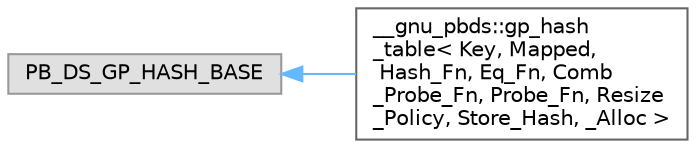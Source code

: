 digraph "Graphical Class Hierarchy"
{
 // LATEX_PDF_SIZE
  bgcolor="transparent";
  edge [fontname=Helvetica,fontsize=10,labelfontname=Helvetica,labelfontsize=10];
  node [fontname=Helvetica,fontsize=10,shape=box,height=0.2,width=0.4];
  rankdir="LR";
  Node0 [id="Node000000",label="PB_DS_GP_HASH_BASE",height=0.2,width=0.4,color="grey60", fillcolor="#E0E0E0", style="filled",tooltip=" "];
  Node0 -> Node1 [id="edge325_Node000000_Node000001",dir="back",color="steelblue1",style="solid",tooltip=" "];
  Node1 [id="Node000001",label="__gnu_pbds::gp_hash\l_table\< Key, Mapped,\l Hash_Fn, Eq_Fn, Comb\l_Probe_Fn, Probe_Fn, Resize\l_Policy, Store_Hash, _Alloc \>",height=0.2,width=0.4,color="grey40", fillcolor="white", style="filled",URL="$class____gnu__pbds_1_1gp__hash__table.html",tooltip=" "];
}
